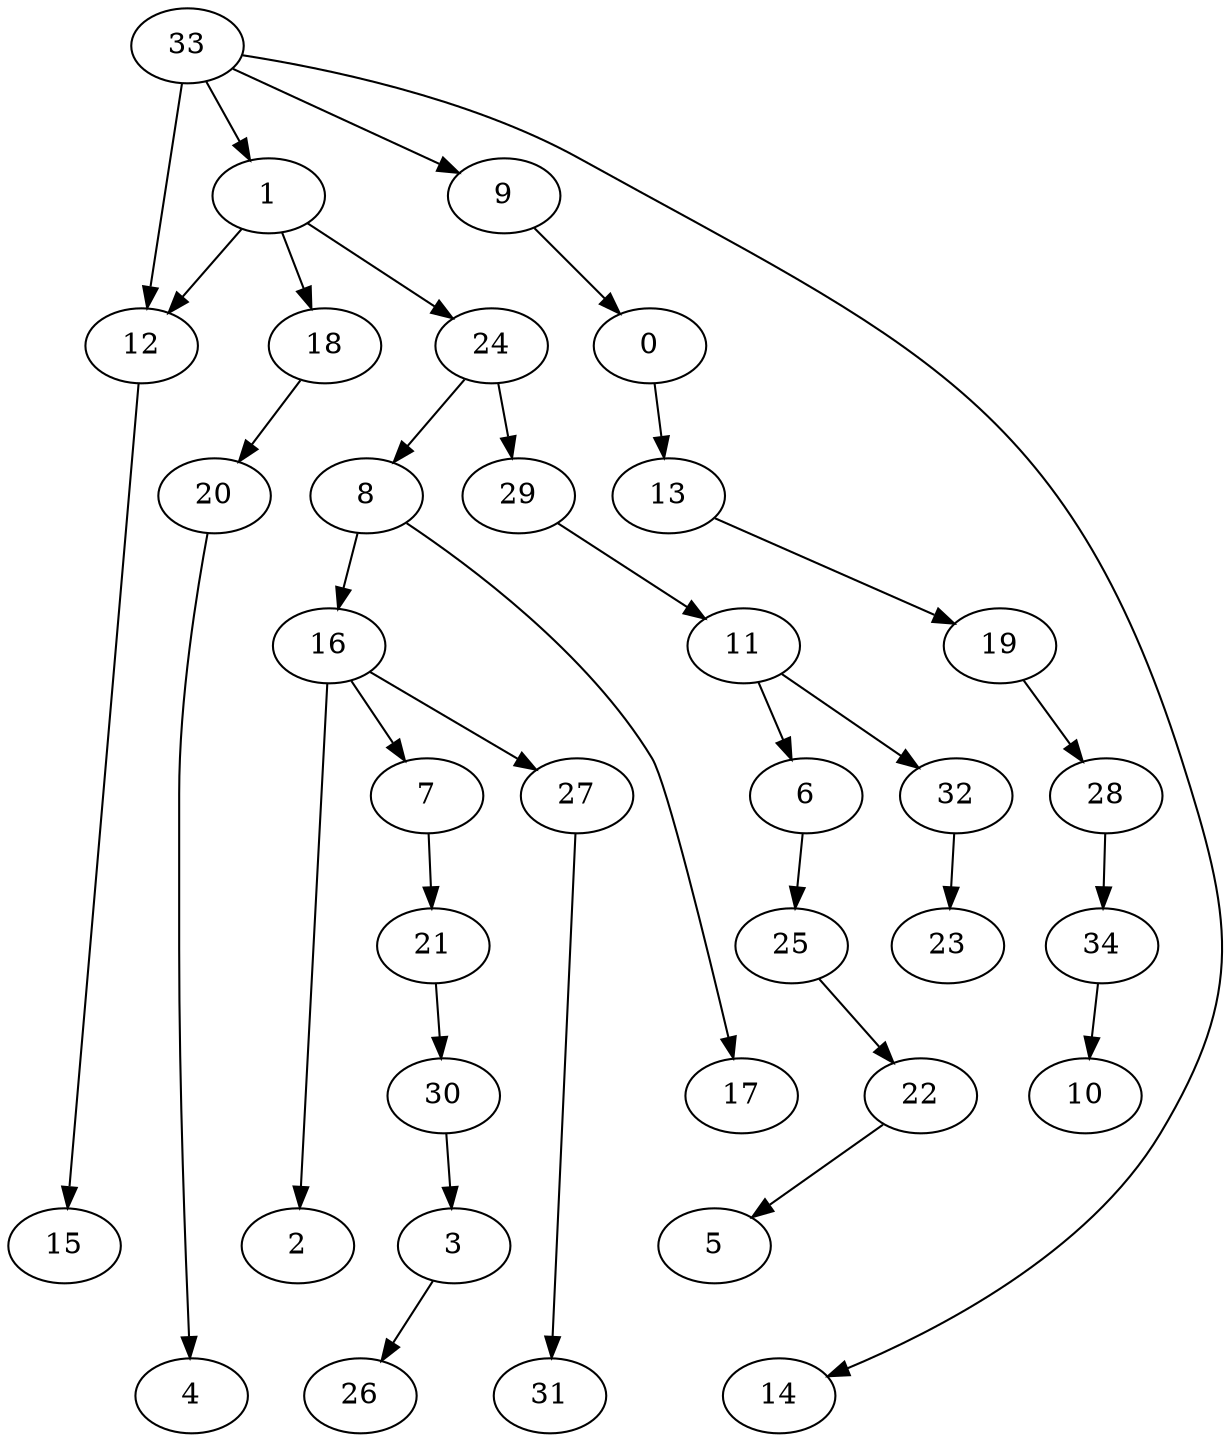 digraph g {
0;
1;
2;
3;
4;
5;
6;
7;
8;
9;
10;
11;
12;
13;
14;
15;
16;
17;
18;
19;
20;
21;
22;
23;
24;
25;
26;
27;
28;
29;
30;
31;
32;
33;
34;
0 -> 13 [weight=0];
1 -> 12 [weight=0];
1 -> 18 [weight=0];
1 -> 24 [weight=0];
3 -> 26 [weight=0];
6 -> 25 [weight=0];
7 -> 21 [weight=0];
8 -> 16 [weight=0];
8 -> 17 [weight=0];
9 -> 0 [weight=0];
11 -> 32 [weight=0];
11 -> 6 [weight=0];
12 -> 15 [weight=0];
13 -> 19 [weight=0];
16 -> 7 [weight=0];
16 -> 2 [weight=0];
16 -> 27 [weight=0];
18 -> 20 [weight=0];
19 -> 28 [weight=0];
20 -> 4 [weight=0];
21 -> 30 [weight=0];
22 -> 5 [weight=0];
24 -> 29 [weight=0];
24 -> 8 [weight=0];
25 -> 22 [weight=0];
27 -> 31 [weight=0];
28 -> 34 [weight=0];
29 -> 11 [weight=0];
30 -> 3 [weight=0];
32 -> 23 [weight=0];
33 -> 1 [weight=0];
33 -> 12 [weight=0];
33 -> 9 [weight=0];
33 -> 14 [weight=0];
34 -> 10 [weight=0];
}
